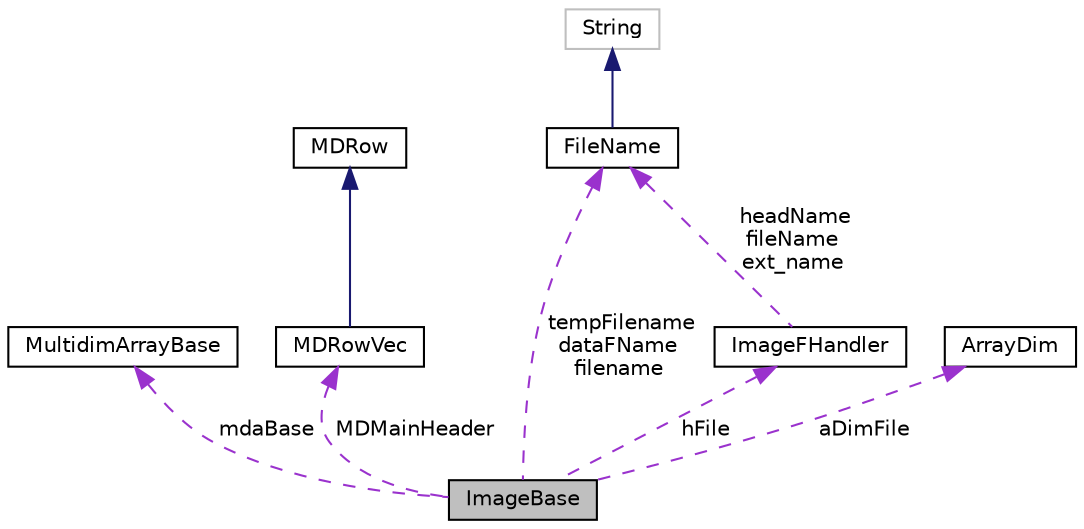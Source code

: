 digraph "ImageBase"
{
  edge [fontname="Helvetica",fontsize="10",labelfontname="Helvetica",labelfontsize="10"];
  node [fontname="Helvetica",fontsize="10",shape=record];
  Node13 [label="ImageBase",height=0.2,width=0.4,color="black", fillcolor="grey75", style="filled", fontcolor="black"];
  Node14 -> Node13 [dir="back",color="darkorchid3",fontsize="10",style="dashed",label=" mdaBase" ,fontname="Helvetica"];
  Node14 [label="MultidimArrayBase",height=0.2,width=0.4,color="black", fillcolor="white", style="filled",URL="$classMultidimArrayBase.html"];
  Node15 -> Node13 [dir="back",color="darkorchid3",fontsize="10",style="dashed",label=" MDMainHeader" ,fontname="Helvetica"];
  Node15 [label="MDRowVec",height=0.2,width=0.4,color="black", fillcolor="white", style="filled",URL="$classMDRowVec.html"];
  Node16 -> Node15 [dir="back",color="midnightblue",fontsize="10",style="solid",fontname="Helvetica"];
  Node16 [label="MDRow",height=0.2,width=0.4,color="black", fillcolor="white", style="filled",URL="$classMDRow.html"];
  Node17 -> Node13 [dir="back",color="darkorchid3",fontsize="10",style="dashed",label=" hFile" ,fontname="Helvetica"];
  Node17 [label="ImageFHandler",height=0.2,width=0.4,color="black", fillcolor="white", style="filled",URL="$structImageFHandler.html"];
  Node18 -> Node17 [dir="back",color="darkorchid3",fontsize="10",style="dashed",label=" headName\nfileName\next_name" ,fontname="Helvetica"];
  Node18 [label="FileName",height=0.2,width=0.4,color="black", fillcolor="white", style="filled",URL="$classFileName.html"];
  Node19 -> Node18 [dir="back",color="midnightblue",fontsize="10",style="solid",fontname="Helvetica"];
  Node19 [label="String",height=0.2,width=0.4,color="grey75", fillcolor="white", style="filled"];
  Node20 -> Node13 [dir="back",color="darkorchid3",fontsize="10",style="dashed",label=" aDimFile" ,fontname="Helvetica"];
  Node20 [label="ArrayDim",height=0.2,width=0.4,color="black", fillcolor="white", style="filled",URL="$structArrayDim.html"];
  Node18 -> Node13 [dir="back",color="darkorchid3",fontsize="10",style="dashed",label=" tempFilename\ndataFName\nfilename" ,fontname="Helvetica"];
}
